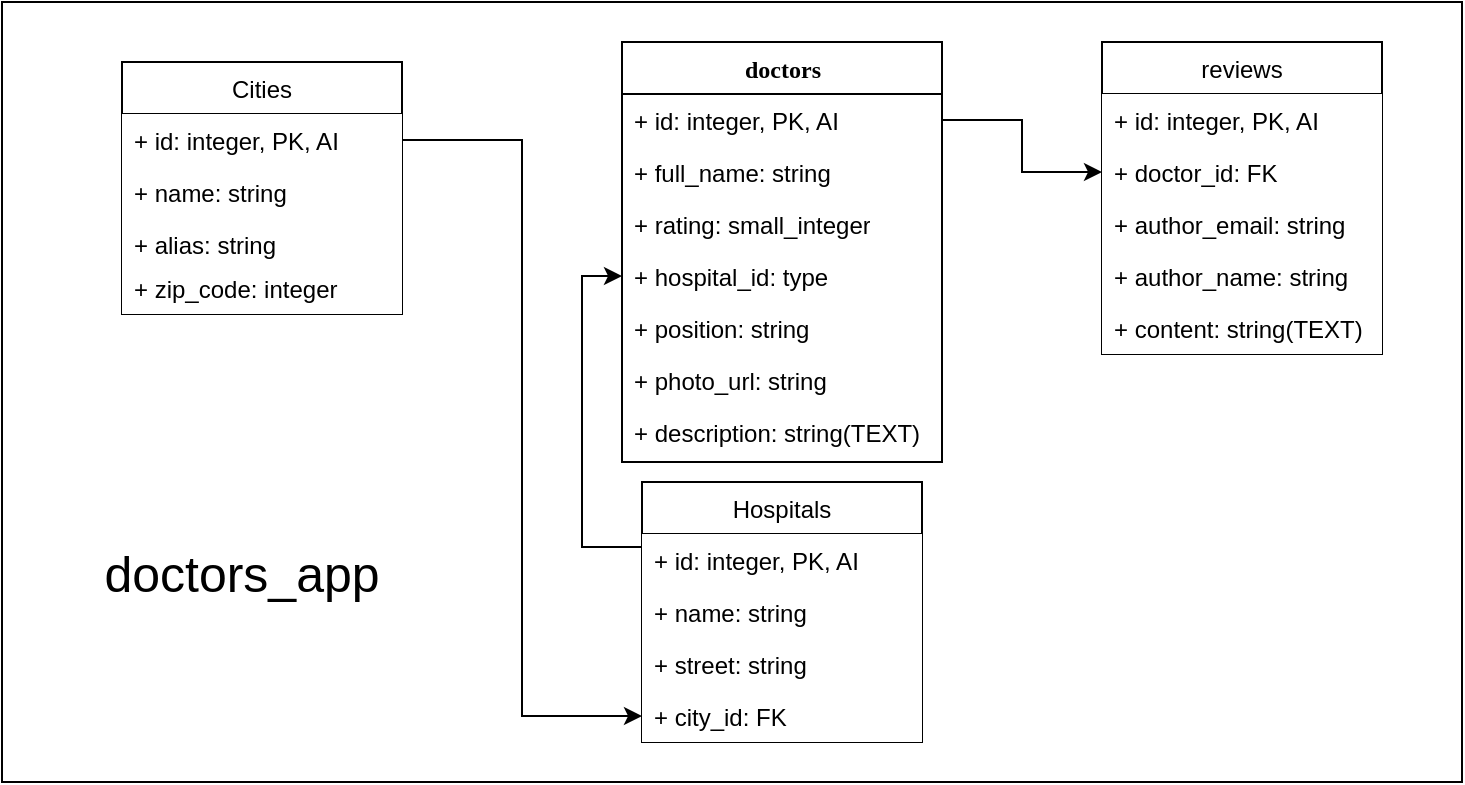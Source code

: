 <mxfile version="13.9.7" type="github">
  <diagram name="Page-1" id="9f46799a-70d6-7492-0946-bef42562c5a5">
    <mxGraphModel dx="1038" dy="548" grid="1" gridSize="10" guides="1" tooltips="1" connect="1" arrows="1" fold="1" page="1" pageScale="1" pageWidth="1100" pageHeight="850" background="#ffffff" math="0" shadow="0">
      <root>
        <mxCell id="0" />
        <mxCell id="1" parent="0" />
        <mxCell id="78961159f06e98e8-30" value="doctors" style="swimlane;html=1;fontStyle=1;align=center;verticalAlign=top;childLayout=stackLayout;horizontal=1;startSize=26;horizontalStack=0;resizeParent=1;resizeLast=0;collapsible=1;marginBottom=0;swimlaneFillColor=#ffffff;rounded=0;shadow=0;comic=0;labelBackgroundColor=none;strokeWidth=1;fillColor=none;fontFamily=Verdana;fontSize=12" parent="1" vertex="1">
          <mxGeometry x="440" y="20" width="160" height="210" as="geometry" />
        </mxCell>
        <mxCell id="78961159f06e98e8-31" value="+ id: integer, PK, AI" style="text;html=1;strokeColor=none;fillColor=none;align=left;verticalAlign=top;spacingLeft=4;spacingRight=4;whiteSpace=wrap;overflow=hidden;rotatable=0;points=[[0,0.5],[1,0.5]];portConstraint=eastwest;" parent="78961159f06e98e8-30" vertex="1">
          <mxGeometry y="26" width="160" height="26" as="geometry" />
        </mxCell>
        <mxCell id="78961159f06e98e8-32" value="+ full_name: string" style="text;html=1;strokeColor=none;fillColor=none;align=left;verticalAlign=top;spacingLeft=4;spacingRight=4;whiteSpace=wrap;overflow=hidden;rotatable=0;points=[[0,0.5],[1,0.5]];portConstraint=eastwest;" parent="78961159f06e98e8-30" vertex="1">
          <mxGeometry y="52" width="160" height="26" as="geometry" />
        </mxCell>
        <mxCell id="78961159f06e98e8-33" value="+ rating: small_integer" style="text;html=1;strokeColor=none;fillColor=none;align=left;verticalAlign=top;spacingLeft=4;spacingRight=4;whiteSpace=wrap;overflow=hidden;rotatable=0;points=[[0,0.5],[1,0.5]];portConstraint=eastwest;" parent="78961159f06e98e8-30" vertex="1">
          <mxGeometry y="78" width="160" height="26" as="geometry" />
        </mxCell>
        <mxCell id="78961159f06e98e8-34" value="+ hospital_id: type" style="text;html=1;strokeColor=none;fillColor=none;align=left;verticalAlign=top;spacingLeft=4;spacingRight=4;whiteSpace=wrap;overflow=hidden;rotatable=0;points=[[0,0.5],[1,0.5]];portConstraint=eastwest;" parent="78961159f06e98e8-30" vertex="1">
          <mxGeometry y="104" width="160" height="26" as="geometry" />
        </mxCell>
        <mxCell id="78961159f06e98e8-36" value="+ position: string" style="text;html=1;strokeColor=none;fillColor=none;align=left;verticalAlign=top;spacingLeft=4;spacingRight=4;whiteSpace=wrap;overflow=hidden;rotatable=0;points=[[0,0.5],[1,0.5]];portConstraint=eastwest;" parent="78961159f06e98e8-30" vertex="1">
          <mxGeometry y="130" width="160" height="26" as="geometry" />
        </mxCell>
        <mxCell id="78961159f06e98e8-37" value="+ photo_url: string&amp;nbsp;" style="text;html=1;strokeColor=none;fillColor=none;align=left;verticalAlign=top;spacingLeft=4;spacingRight=4;whiteSpace=wrap;overflow=hidden;rotatable=0;points=[[0,0.5],[1,0.5]];portConstraint=eastwest;" parent="78961159f06e98e8-30" vertex="1">
          <mxGeometry y="156" width="160" height="26" as="geometry" />
        </mxCell>
        <mxCell id="FbuUqesS2tpK3lKQwWAR-19" value="+ description: string(TEXT)" style="text;strokeColor=none;fillColor=none;align=left;verticalAlign=top;spacingLeft=4;spacingRight=4;overflow=hidden;rotatable=0;points=[[0,0.5],[1,0.5]];portConstraint=eastwest;" vertex="1" parent="78961159f06e98e8-30">
          <mxGeometry y="182" width="160" height="26" as="geometry" />
        </mxCell>
        <mxCell id="FbuUqesS2tpK3lKQwWAR-3" value="Cities" style="swimlane;fontStyle=0;childLayout=stackLayout;horizontal=1;startSize=26;horizontalStack=0;resizeParent=1;resizeParentMax=0;resizeLast=0;collapsible=1;marginBottom=0;fillColor=none;" vertex="1" parent="1">
          <mxGeometry x="190" y="30" width="140" height="126" as="geometry" />
        </mxCell>
        <mxCell id="FbuUqesS2tpK3lKQwWAR-4" value="+ id: integer, PK, AI" style="text;strokeColor=none;align=left;verticalAlign=top;spacingLeft=4;spacingRight=4;overflow=hidden;rotatable=0;points=[[0,0.5],[1,0.5]];portConstraint=eastwest;fillColor=#ffffff;" vertex="1" parent="FbuUqesS2tpK3lKQwWAR-3">
          <mxGeometry y="26" width="140" height="26" as="geometry" />
        </mxCell>
        <mxCell id="FbuUqesS2tpK3lKQwWAR-5" value="+ name: string" style="text;strokeColor=none;align=left;verticalAlign=top;spacingLeft=4;spacingRight=4;overflow=hidden;rotatable=0;points=[[0,0.5],[1,0.5]];portConstraint=eastwest;fillColor=#ffffff;" vertex="1" parent="FbuUqesS2tpK3lKQwWAR-3">
          <mxGeometry y="52" width="140" height="26" as="geometry" />
        </mxCell>
        <mxCell id="FbuUqesS2tpK3lKQwWAR-6" value="+ alias: string" style="text;strokeColor=none;align=left;verticalAlign=top;spacingLeft=4;spacingRight=4;overflow=hidden;rotatable=0;points=[[0,0.5],[1,0.5]];portConstraint=eastwest;fillColor=#ffffff;" vertex="1" parent="FbuUqesS2tpK3lKQwWAR-3">
          <mxGeometry y="78" width="140" height="22" as="geometry" />
        </mxCell>
        <mxCell id="FbuUqesS2tpK3lKQwWAR-7" value="+ zip_code: integer" style="text;strokeColor=none;align=left;verticalAlign=top;spacingLeft=4;spacingRight=4;overflow=hidden;rotatable=0;points=[[0,0.5],[1,0.5]];portConstraint=eastwest;fillColor=#ffffff;" vertex="1" parent="FbuUqesS2tpK3lKQwWAR-3">
          <mxGeometry y="100" width="140" height="26" as="geometry" />
        </mxCell>
        <mxCell id="FbuUqesS2tpK3lKQwWAR-18" style="edgeStyle=orthogonalEdgeStyle;rounded=0;orthogonalLoop=1;jettySize=auto;html=1;exitX=0;exitY=0.25;exitDx=0;exitDy=0;entryX=0;entryY=0.5;entryDx=0;entryDy=0;" edge="1" parent="1" source="FbuUqesS2tpK3lKQwWAR-8" target="78961159f06e98e8-34">
          <mxGeometry relative="1" as="geometry" />
        </mxCell>
        <mxCell id="FbuUqesS2tpK3lKQwWAR-8" value="Hospitals" style="swimlane;fontStyle=0;childLayout=stackLayout;horizontal=1;startSize=26;fillColor=none;horizontalStack=0;resizeParent=1;resizeParentMax=0;resizeLast=0;collapsible=1;marginBottom=0;" vertex="1" parent="1">
          <mxGeometry x="450" y="240" width="140" height="130" as="geometry" />
        </mxCell>
        <mxCell id="FbuUqesS2tpK3lKQwWAR-9" value="+ id: integer, PK, AI" style="text;strokeColor=none;align=left;verticalAlign=top;spacingLeft=4;spacingRight=4;overflow=hidden;rotatable=0;points=[[0,0.5],[1,0.5]];portConstraint=eastwest;fillColor=#ffffff;" vertex="1" parent="FbuUqesS2tpK3lKQwWAR-8">
          <mxGeometry y="26" width="140" height="26" as="geometry" />
        </mxCell>
        <mxCell id="FbuUqesS2tpK3lKQwWAR-10" value="+ name: string" style="text;strokeColor=none;align=left;verticalAlign=top;spacingLeft=4;spacingRight=4;overflow=hidden;rotatable=0;points=[[0,0.5],[1,0.5]];portConstraint=eastwest;fillColor=#ffffff;" vertex="1" parent="FbuUqesS2tpK3lKQwWAR-8">
          <mxGeometry y="52" width="140" height="26" as="geometry" />
        </mxCell>
        <mxCell id="FbuUqesS2tpK3lKQwWAR-11" value="+ street: string" style="text;strokeColor=none;align=left;verticalAlign=top;spacingLeft=4;spacingRight=4;overflow=hidden;rotatable=0;points=[[0,0.5],[1,0.5]];portConstraint=eastwest;fillColor=#ffffff;" vertex="1" parent="FbuUqesS2tpK3lKQwWAR-8">
          <mxGeometry y="78" width="140" height="26" as="geometry" />
        </mxCell>
        <mxCell id="FbuUqesS2tpK3lKQwWAR-12" value="+ city_id: FK" style="text;strokeColor=none;align=left;verticalAlign=top;spacingLeft=4;spacingRight=4;overflow=hidden;rotatable=0;points=[[0,0.5],[1,0.5]];portConstraint=eastwest;fillColor=#ffffff;" vertex="1" parent="FbuUqesS2tpK3lKQwWAR-8">
          <mxGeometry y="104" width="140" height="26" as="geometry" />
        </mxCell>
        <mxCell id="FbuUqesS2tpK3lKQwWAR-17" style="edgeStyle=orthogonalEdgeStyle;rounded=0;orthogonalLoop=1;jettySize=auto;html=1;exitX=1;exitY=0.5;exitDx=0;exitDy=0;entryX=0;entryY=0.5;entryDx=0;entryDy=0;" edge="1" parent="1" source="FbuUqesS2tpK3lKQwWAR-4" target="FbuUqesS2tpK3lKQwWAR-12">
          <mxGeometry relative="1" as="geometry" />
        </mxCell>
        <mxCell id="FbuUqesS2tpK3lKQwWAR-29" value="reviews" style="swimlane;fontStyle=0;childLayout=stackLayout;horizontal=1;startSize=26;fillColor=none;horizontalStack=0;resizeParent=1;resizeParentMax=0;resizeLast=0;collapsible=1;marginBottom=0;" vertex="1" parent="1">
          <mxGeometry x="680" y="20" width="140" height="156" as="geometry" />
        </mxCell>
        <mxCell id="FbuUqesS2tpK3lKQwWAR-30" value="+ id: integer, PK, AI" style="text;strokeColor=none;align=left;verticalAlign=top;spacingLeft=4;spacingRight=4;overflow=hidden;rotatable=0;points=[[0,0.5],[1,0.5]];portConstraint=eastwest;fillColor=#ffffff;" vertex="1" parent="FbuUqesS2tpK3lKQwWAR-29">
          <mxGeometry y="26" width="140" height="26" as="geometry" />
        </mxCell>
        <mxCell id="FbuUqesS2tpK3lKQwWAR-35" value="+ doctor_id: FK" style="text;strokeColor=none;align=left;verticalAlign=top;spacingLeft=4;spacingRight=4;overflow=hidden;rotatable=0;points=[[0,0.5],[1,0.5]];portConstraint=eastwest;fillColor=#ffffff;" vertex="1" parent="FbuUqesS2tpK3lKQwWAR-29">
          <mxGeometry y="52" width="140" height="26" as="geometry" />
        </mxCell>
        <mxCell id="FbuUqesS2tpK3lKQwWAR-31" value="+ author_email: string" style="text;strokeColor=none;align=left;verticalAlign=top;spacingLeft=4;spacingRight=4;overflow=hidden;rotatable=0;points=[[0,0.5],[1,0.5]];portConstraint=eastwest;fillColor=#ffffff;" vertex="1" parent="FbuUqesS2tpK3lKQwWAR-29">
          <mxGeometry y="78" width="140" height="26" as="geometry" />
        </mxCell>
        <mxCell id="FbuUqesS2tpK3lKQwWAR-32" value="+ author_name: string" style="text;strokeColor=none;align=left;verticalAlign=top;spacingLeft=4;spacingRight=4;overflow=hidden;rotatable=0;points=[[0,0.5],[1,0.5]];portConstraint=eastwest;fillColor=#ffffff;" vertex="1" parent="FbuUqesS2tpK3lKQwWAR-29">
          <mxGeometry y="104" width="140" height="26" as="geometry" />
        </mxCell>
        <mxCell id="FbuUqesS2tpK3lKQwWAR-33" value="+ content: string(TEXT)" style="text;strokeColor=none;align=left;verticalAlign=top;spacingLeft=4;spacingRight=4;overflow=hidden;rotatable=0;points=[[0,0.5],[1,0.5]];portConstraint=eastwest;fillColor=#ffffff;" vertex="1" parent="FbuUqesS2tpK3lKQwWAR-29">
          <mxGeometry y="130" width="140" height="26" as="geometry" />
        </mxCell>
        <mxCell id="FbuUqesS2tpK3lKQwWAR-36" style="edgeStyle=orthogonalEdgeStyle;rounded=0;orthogonalLoop=1;jettySize=auto;html=1;exitX=1;exitY=0.5;exitDx=0;exitDy=0;entryX=0;entryY=0.5;entryDx=0;entryDy=0;" edge="1" parent="1" source="78961159f06e98e8-31" target="FbuUqesS2tpK3lKQwWAR-35">
          <mxGeometry relative="1" as="geometry">
            <mxPoint x="660" y="260" as="targetPoint" />
          </mxGeometry>
        </mxCell>
        <mxCell id="FbuUqesS2tpK3lKQwWAR-42" value="" style="rounded=0;whiteSpace=wrap;html=1;fillColor=none;" vertex="1" parent="1">
          <mxGeometry x="130" width="730" height="390" as="geometry" />
        </mxCell>
        <mxCell id="FbuUqesS2tpK3lKQwWAR-45" value="doctors_app" style="text;html=1;strokeColor=none;fillColor=none;align=center;verticalAlign=middle;whiteSpace=wrap;rounded=0;fontSize=25;" vertex="1" parent="1">
          <mxGeometry x="180" y="250" width="140" height="70" as="geometry" />
        </mxCell>
      </root>
    </mxGraphModel>
  </diagram>
</mxfile>
